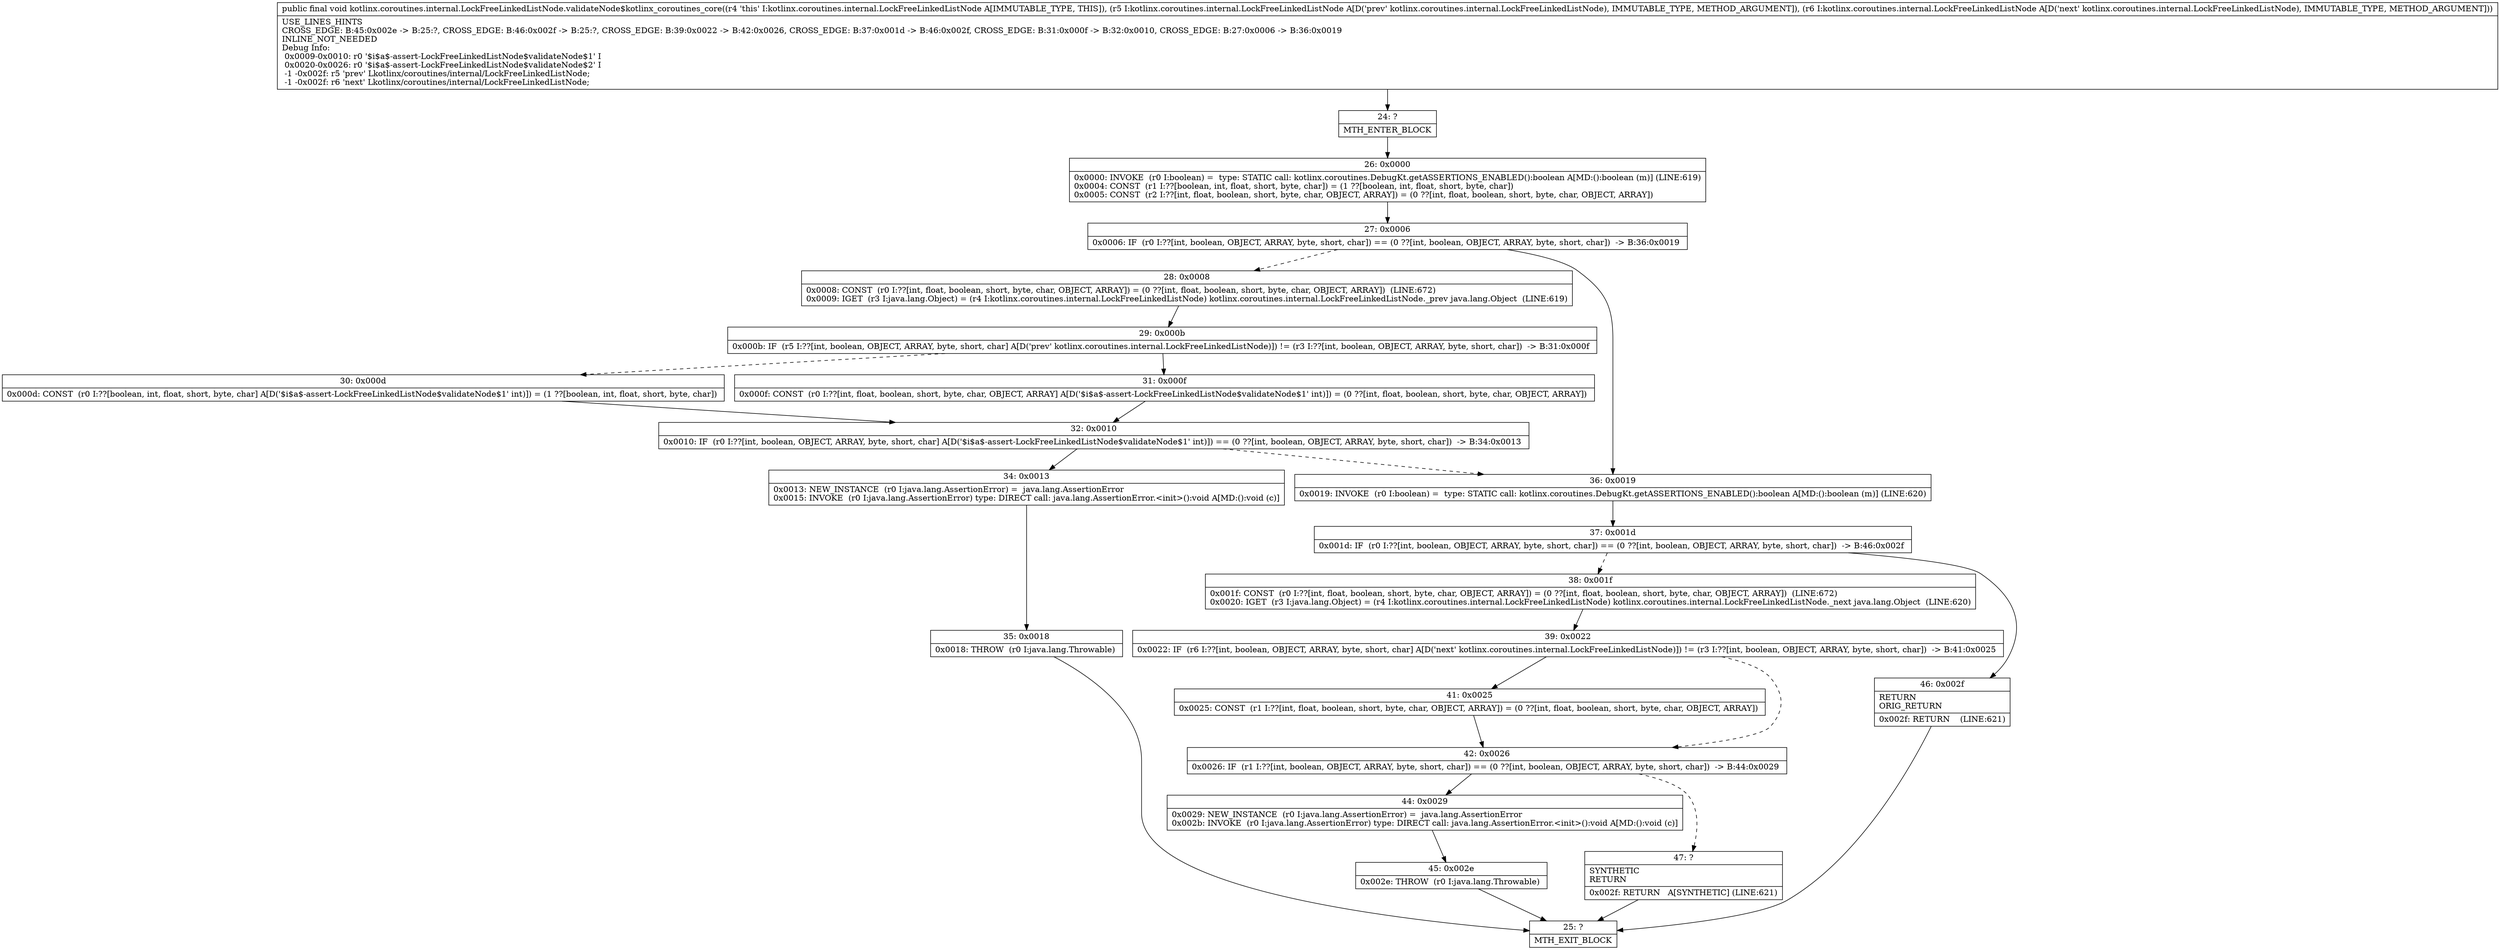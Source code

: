 digraph "CFG forkotlinx.coroutines.internal.LockFreeLinkedListNode.validateNode$kotlinx_coroutines_core(Lkotlinx\/coroutines\/internal\/LockFreeLinkedListNode;Lkotlinx\/coroutines\/internal\/LockFreeLinkedListNode;)V" {
Node_24 [shape=record,label="{24\:\ ?|MTH_ENTER_BLOCK\l}"];
Node_26 [shape=record,label="{26\:\ 0x0000|0x0000: INVOKE  (r0 I:boolean) =  type: STATIC call: kotlinx.coroutines.DebugKt.getASSERTIONS_ENABLED():boolean A[MD:():boolean (m)] (LINE:619)\l0x0004: CONST  (r1 I:??[boolean, int, float, short, byte, char]) = (1 ??[boolean, int, float, short, byte, char]) \l0x0005: CONST  (r2 I:??[int, float, boolean, short, byte, char, OBJECT, ARRAY]) = (0 ??[int, float, boolean, short, byte, char, OBJECT, ARRAY]) \l}"];
Node_27 [shape=record,label="{27\:\ 0x0006|0x0006: IF  (r0 I:??[int, boolean, OBJECT, ARRAY, byte, short, char]) == (0 ??[int, boolean, OBJECT, ARRAY, byte, short, char])  \-\> B:36:0x0019 \l}"];
Node_28 [shape=record,label="{28\:\ 0x0008|0x0008: CONST  (r0 I:??[int, float, boolean, short, byte, char, OBJECT, ARRAY]) = (0 ??[int, float, boolean, short, byte, char, OBJECT, ARRAY])  (LINE:672)\l0x0009: IGET  (r3 I:java.lang.Object) = (r4 I:kotlinx.coroutines.internal.LockFreeLinkedListNode) kotlinx.coroutines.internal.LockFreeLinkedListNode._prev java.lang.Object  (LINE:619)\l}"];
Node_29 [shape=record,label="{29\:\ 0x000b|0x000b: IF  (r5 I:??[int, boolean, OBJECT, ARRAY, byte, short, char] A[D('prev' kotlinx.coroutines.internal.LockFreeLinkedListNode)]) != (r3 I:??[int, boolean, OBJECT, ARRAY, byte, short, char])  \-\> B:31:0x000f \l}"];
Node_30 [shape=record,label="{30\:\ 0x000d|0x000d: CONST  (r0 I:??[boolean, int, float, short, byte, char] A[D('$i$a$\-assert\-LockFreeLinkedListNode$validateNode$1' int)]) = (1 ??[boolean, int, float, short, byte, char]) \l}"];
Node_32 [shape=record,label="{32\:\ 0x0010|0x0010: IF  (r0 I:??[int, boolean, OBJECT, ARRAY, byte, short, char] A[D('$i$a$\-assert\-LockFreeLinkedListNode$validateNode$1' int)]) == (0 ??[int, boolean, OBJECT, ARRAY, byte, short, char])  \-\> B:34:0x0013 \l}"];
Node_34 [shape=record,label="{34\:\ 0x0013|0x0013: NEW_INSTANCE  (r0 I:java.lang.AssertionError) =  java.lang.AssertionError \l0x0015: INVOKE  (r0 I:java.lang.AssertionError) type: DIRECT call: java.lang.AssertionError.\<init\>():void A[MD:():void (c)]\l}"];
Node_35 [shape=record,label="{35\:\ 0x0018|0x0018: THROW  (r0 I:java.lang.Throwable) \l}"];
Node_25 [shape=record,label="{25\:\ ?|MTH_EXIT_BLOCK\l}"];
Node_31 [shape=record,label="{31\:\ 0x000f|0x000f: CONST  (r0 I:??[int, float, boolean, short, byte, char, OBJECT, ARRAY] A[D('$i$a$\-assert\-LockFreeLinkedListNode$validateNode$1' int)]) = (0 ??[int, float, boolean, short, byte, char, OBJECT, ARRAY]) \l}"];
Node_36 [shape=record,label="{36\:\ 0x0019|0x0019: INVOKE  (r0 I:boolean) =  type: STATIC call: kotlinx.coroutines.DebugKt.getASSERTIONS_ENABLED():boolean A[MD:():boolean (m)] (LINE:620)\l}"];
Node_37 [shape=record,label="{37\:\ 0x001d|0x001d: IF  (r0 I:??[int, boolean, OBJECT, ARRAY, byte, short, char]) == (0 ??[int, boolean, OBJECT, ARRAY, byte, short, char])  \-\> B:46:0x002f \l}"];
Node_38 [shape=record,label="{38\:\ 0x001f|0x001f: CONST  (r0 I:??[int, float, boolean, short, byte, char, OBJECT, ARRAY]) = (0 ??[int, float, boolean, short, byte, char, OBJECT, ARRAY])  (LINE:672)\l0x0020: IGET  (r3 I:java.lang.Object) = (r4 I:kotlinx.coroutines.internal.LockFreeLinkedListNode) kotlinx.coroutines.internal.LockFreeLinkedListNode._next java.lang.Object  (LINE:620)\l}"];
Node_39 [shape=record,label="{39\:\ 0x0022|0x0022: IF  (r6 I:??[int, boolean, OBJECT, ARRAY, byte, short, char] A[D('next' kotlinx.coroutines.internal.LockFreeLinkedListNode)]) != (r3 I:??[int, boolean, OBJECT, ARRAY, byte, short, char])  \-\> B:41:0x0025 \l}"];
Node_41 [shape=record,label="{41\:\ 0x0025|0x0025: CONST  (r1 I:??[int, float, boolean, short, byte, char, OBJECT, ARRAY]) = (0 ??[int, float, boolean, short, byte, char, OBJECT, ARRAY]) \l}"];
Node_42 [shape=record,label="{42\:\ 0x0026|0x0026: IF  (r1 I:??[int, boolean, OBJECT, ARRAY, byte, short, char]) == (0 ??[int, boolean, OBJECT, ARRAY, byte, short, char])  \-\> B:44:0x0029 \l}"];
Node_44 [shape=record,label="{44\:\ 0x0029|0x0029: NEW_INSTANCE  (r0 I:java.lang.AssertionError) =  java.lang.AssertionError \l0x002b: INVOKE  (r0 I:java.lang.AssertionError) type: DIRECT call: java.lang.AssertionError.\<init\>():void A[MD:():void (c)]\l}"];
Node_45 [shape=record,label="{45\:\ 0x002e|0x002e: THROW  (r0 I:java.lang.Throwable) \l}"];
Node_47 [shape=record,label="{47\:\ ?|SYNTHETIC\lRETURN\l|0x002f: RETURN   A[SYNTHETIC] (LINE:621)\l}"];
Node_46 [shape=record,label="{46\:\ 0x002f|RETURN\lORIG_RETURN\l|0x002f: RETURN    (LINE:621)\l}"];
MethodNode[shape=record,label="{public final void kotlinx.coroutines.internal.LockFreeLinkedListNode.validateNode$kotlinx_coroutines_core((r4 'this' I:kotlinx.coroutines.internal.LockFreeLinkedListNode A[IMMUTABLE_TYPE, THIS]), (r5 I:kotlinx.coroutines.internal.LockFreeLinkedListNode A[D('prev' kotlinx.coroutines.internal.LockFreeLinkedListNode), IMMUTABLE_TYPE, METHOD_ARGUMENT]), (r6 I:kotlinx.coroutines.internal.LockFreeLinkedListNode A[D('next' kotlinx.coroutines.internal.LockFreeLinkedListNode), IMMUTABLE_TYPE, METHOD_ARGUMENT]))  | USE_LINES_HINTS\lCROSS_EDGE: B:45:0x002e \-\> B:25:?, CROSS_EDGE: B:46:0x002f \-\> B:25:?, CROSS_EDGE: B:39:0x0022 \-\> B:42:0x0026, CROSS_EDGE: B:37:0x001d \-\> B:46:0x002f, CROSS_EDGE: B:31:0x000f \-\> B:32:0x0010, CROSS_EDGE: B:27:0x0006 \-\> B:36:0x0019\lINLINE_NOT_NEEDED\lDebug Info:\l  0x0009\-0x0010: r0 '$i$a$\-assert\-LockFreeLinkedListNode$validateNode$1' I\l  0x0020\-0x0026: r0 '$i$a$\-assert\-LockFreeLinkedListNode$validateNode$2' I\l  \-1 \-0x002f: r5 'prev' Lkotlinx\/coroutines\/internal\/LockFreeLinkedListNode;\l  \-1 \-0x002f: r6 'next' Lkotlinx\/coroutines\/internal\/LockFreeLinkedListNode;\l}"];
MethodNode -> Node_24;Node_24 -> Node_26;
Node_26 -> Node_27;
Node_27 -> Node_28[style=dashed];
Node_27 -> Node_36;
Node_28 -> Node_29;
Node_29 -> Node_30[style=dashed];
Node_29 -> Node_31;
Node_30 -> Node_32;
Node_32 -> Node_34;
Node_32 -> Node_36[style=dashed];
Node_34 -> Node_35;
Node_35 -> Node_25;
Node_31 -> Node_32;
Node_36 -> Node_37;
Node_37 -> Node_38[style=dashed];
Node_37 -> Node_46;
Node_38 -> Node_39;
Node_39 -> Node_41;
Node_39 -> Node_42[style=dashed];
Node_41 -> Node_42;
Node_42 -> Node_44;
Node_42 -> Node_47[style=dashed];
Node_44 -> Node_45;
Node_45 -> Node_25;
Node_47 -> Node_25;
Node_46 -> Node_25;
}

